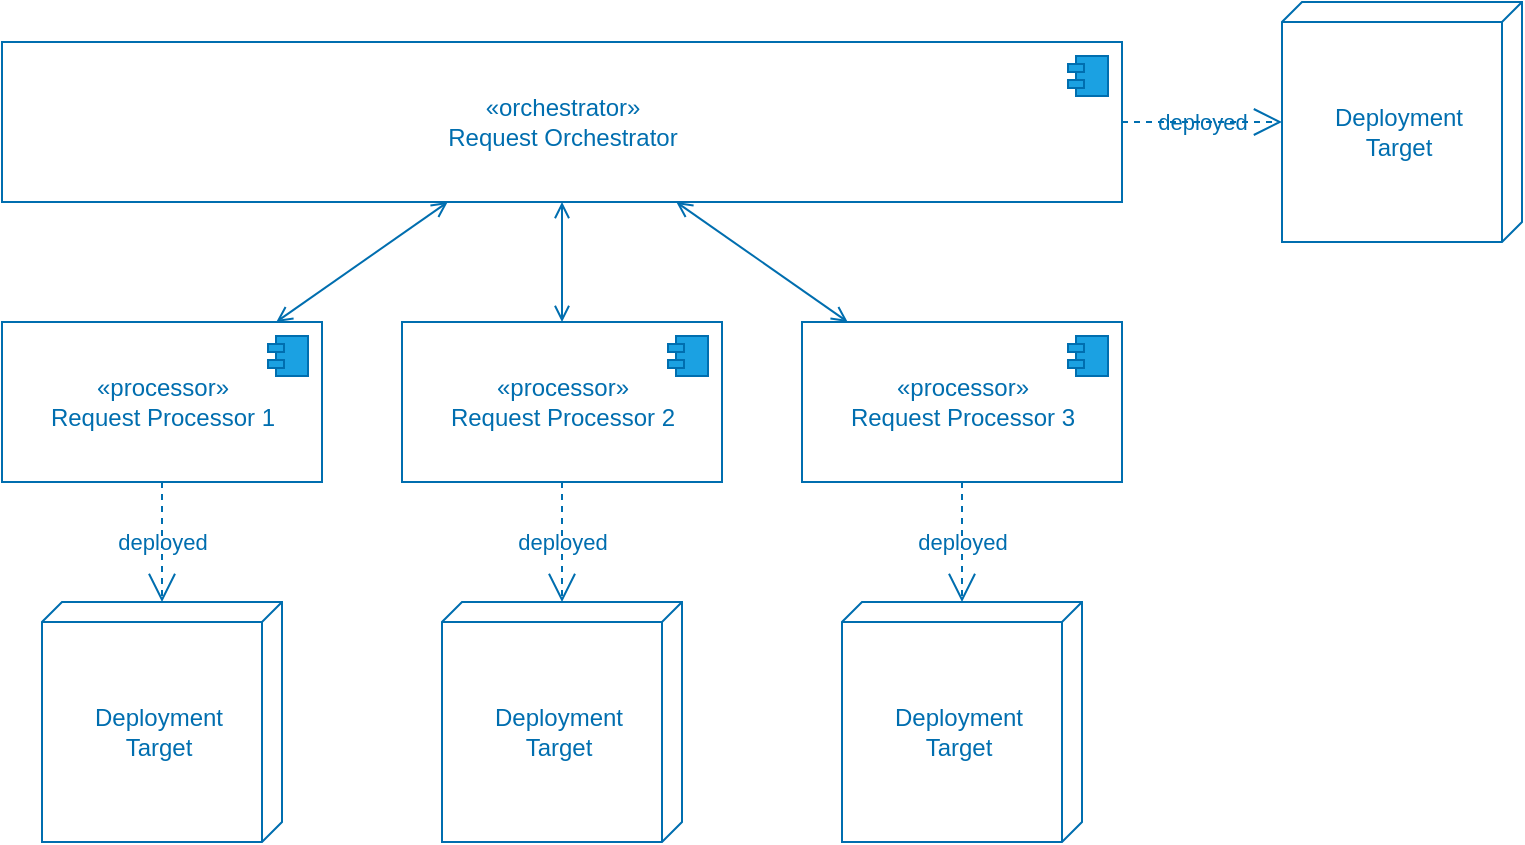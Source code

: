 <mxfile>
    <diagram id="1rftnht3yMh0IZzJSGRs" name="Page-1">
        <mxGraphModel dx="852" dy="548" grid="1" gridSize="10" guides="1" tooltips="1" connect="1" arrows="1" fold="1" page="1" pageScale="1" pageWidth="850" pageHeight="1100" math="0" shadow="0">
            <root>
                <mxCell id="0"/>
                <mxCell id="1" parent="0"/>
                <mxCell id="8" style="edgeStyle=none;html=1;endArrow=open;endFill=0;fillColor=#1ba1e2;strokeColor=#006EAF;fontColor=#006EAF;startArrow=open;startFill=0;" parent="1" source="2" target="9" edge="1">
                    <mxGeometry relative="1" as="geometry"/>
                </mxCell>
                <mxCell id="2" value="«orchestrator»&lt;br&gt;&lt;span&gt;Request Orchestrator&lt;/span&gt;" style="html=1;dropTarget=0;fillColor=none;fontColor=#006EAF;strokeColor=#006EAF;fontStyle=0" parent="1" vertex="1">
                    <mxGeometry x="40" y="80" width="560" height="80" as="geometry"/>
                </mxCell>
                <mxCell id="3" value="" style="shape=module;jettyWidth=8;jettyHeight=4;fillColor=#1ba1e2;fontColor=#006EAF;strokeColor=#006EAF;" parent="2" vertex="1">
                    <mxGeometry x="1" width="20" height="20" relative="1" as="geometry">
                        <mxPoint x="-27" y="7" as="offset"/>
                    </mxGeometry>
                </mxCell>
                <mxCell id="4" value="Deployment&lt;br&gt;Target" style="verticalAlign=middle;align=center;shape=cube;size=10;direction=south;fontStyle=0;html=1;boundedLbl=1;spacingLeft=5;fontColor=#006EAF;fillColor=none;strokeColor=#006EAF;" parent="1" vertex="1">
                    <mxGeometry x="680" y="60" width="120" height="120" as="geometry"/>
                </mxCell>
                <mxCell id="9" value="«processor»&lt;br&gt;&lt;span&gt;Request Processor 1&lt;/span&gt;" style="html=1;dropTarget=0;fillColor=none;fontColor=#006EAF;strokeColor=#006EAF;fontStyle=0" parent="1" vertex="1">
                    <mxGeometry x="40" y="220" width="160" height="80" as="geometry"/>
                </mxCell>
                <mxCell id="10" value="" style="shape=module;jettyWidth=8;jettyHeight=4;fillColor=#1ba1e2;fontColor=#006EAF;strokeColor=#006EAF;fontStyle=0" parent="9" vertex="1">
                    <mxGeometry x="1" width="20" height="20" relative="1" as="geometry">
                        <mxPoint x="-27" y="7" as="offset"/>
                    </mxGeometry>
                </mxCell>
                <mxCell id="26" value="deployed" style="endArrow=open;endSize=12;dashed=1;html=1;fillColor=#1ba1e2;strokeColor=#006EAF;fontColor=#006EAF;labelBackgroundColor=none;" parent="1" source="2" target="4" edge="1">
                    <mxGeometry width="160" relative="1" as="geometry">
                        <mxPoint x="260" y="190" as="sourcePoint"/>
                        <mxPoint x="420" y="190" as="targetPoint"/>
                    </mxGeometry>
                </mxCell>
                <mxCell id="28" value="deployed" style="endArrow=open;endSize=12;dashed=1;html=1;fillColor=#1ba1e2;strokeColor=#006EAF;fontColor=#006EAF;labelBackgroundColor=none;" parent="1" source="9" target="35" edge="1">
                    <mxGeometry width="160" relative="1" as="geometry">
                        <mxPoint x="210" y="280.526" as="sourcePoint"/>
                        <mxPoint x="450" y="372.105" as="targetPoint"/>
                    </mxGeometry>
                </mxCell>
                <mxCell id="31" value="«processor»&lt;br&gt;&lt;span&gt;Request Processor 2&lt;/span&gt;" style="html=1;dropTarget=0;fillColor=none;fontColor=#006EAF;strokeColor=#006EAF;fontStyle=0" vertex="1" parent="1">
                    <mxGeometry x="240" y="220" width="160" height="80" as="geometry"/>
                </mxCell>
                <mxCell id="32" value="" style="shape=module;jettyWidth=8;jettyHeight=4;fillColor=#1ba1e2;fontColor=#006EAF;strokeColor=#006EAF;fontStyle=0" vertex="1" parent="31">
                    <mxGeometry x="1" width="20" height="20" relative="1" as="geometry">
                        <mxPoint x="-27" y="7" as="offset"/>
                    </mxGeometry>
                </mxCell>
                <mxCell id="33" value="«processor»&lt;br&gt;&lt;span&gt;Request Processor 3&lt;/span&gt;" style="html=1;dropTarget=0;fillColor=none;fontColor=#006EAF;strokeColor=#006EAF;fontStyle=0" vertex="1" parent="1">
                    <mxGeometry x="440" y="220" width="160" height="80" as="geometry"/>
                </mxCell>
                <mxCell id="34" value="" style="shape=module;jettyWidth=8;jettyHeight=4;fillColor=#1ba1e2;fontColor=#006EAF;strokeColor=#006EAF;fontStyle=0" vertex="1" parent="33">
                    <mxGeometry x="1" width="20" height="20" relative="1" as="geometry">
                        <mxPoint x="-27" y="7" as="offset"/>
                    </mxGeometry>
                </mxCell>
                <mxCell id="35" value="Deployment&lt;br&gt;Target" style="verticalAlign=middle;align=center;shape=cube;size=10;direction=south;fontStyle=0;html=1;boundedLbl=1;spacingLeft=5;fontColor=#006EAF;fillColor=none;strokeColor=#006EAF;" vertex="1" parent="1">
                    <mxGeometry x="60" y="360" width="120" height="120" as="geometry"/>
                </mxCell>
                <mxCell id="36" value="Deployment&lt;br&gt;Target" style="verticalAlign=middle;align=center;shape=cube;size=10;direction=south;fontStyle=0;html=1;boundedLbl=1;spacingLeft=5;fontColor=#006EAF;fillColor=none;strokeColor=#006EAF;" vertex="1" parent="1">
                    <mxGeometry x="260" y="360" width="120" height="120" as="geometry"/>
                </mxCell>
                <mxCell id="37" value="deployed" style="endArrow=open;endSize=12;dashed=1;html=1;fillColor=#1ba1e2;strokeColor=#006EAF;fontColor=#006EAF;labelBackgroundColor=none;" edge="1" parent="1" source="31" target="36">
                    <mxGeometry width="160" relative="1" as="geometry">
                        <mxPoint x="130" y="330" as="sourcePoint"/>
                        <mxPoint x="130" y="370" as="targetPoint"/>
                    </mxGeometry>
                </mxCell>
                <mxCell id="38" value="Deployment&lt;br&gt;Target" style="verticalAlign=middle;align=center;shape=cube;size=10;direction=south;fontStyle=0;html=1;boundedLbl=1;spacingLeft=5;fontColor=#006EAF;fillColor=none;strokeColor=#006EAF;" vertex="1" parent="1">
                    <mxGeometry x="460" y="360" width="120" height="120" as="geometry"/>
                </mxCell>
                <mxCell id="39" value="deployed" style="endArrow=open;endSize=12;dashed=1;html=1;fillColor=#1ba1e2;strokeColor=#006EAF;fontColor=#006EAF;labelBackgroundColor=none;" edge="1" parent="1" source="33" target="38">
                    <mxGeometry width="160" relative="1" as="geometry">
                        <mxPoint x="330" y="330" as="sourcePoint"/>
                        <mxPoint x="330" y="370" as="targetPoint"/>
                    </mxGeometry>
                </mxCell>
                <mxCell id="40" style="edgeStyle=none;html=1;endArrow=open;endFill=0;fillColor=#1ba1e2;strokeColor=#006EAF;fontColor=#006EAF;startArrow=open;startFill=0;" edge="1" parent="1" source="2" target="31">
                    <mxGeometry relative="1" as="geometry">
                        <mxPoint x="190" y="170" as="sourcePoint"/>
                        <mxPoint x="150" y="250" as="targetPoint"/>
                    </mxGeometry>
                </mxCell>
                <mxCell id="41" style="edgeStyle=none;html=1;endArrow=open;endFill=0;fillColor=#1ba1e2;strokeColor=#006EAF;fontColor=#006EAF;startArrow=open;startFill=0;" edge="1" parent="1" source="2" target="33">
                    <mxGeometry relative="1" as="geometry">
                        <mxPoint x="330" y="170" as="sourcePoint"/>
                        <mxPoint x="330" y="250" as="targetPoint"/>
                    </mxGeometry>
                </mxCell>
            </root>
        </mxGraphModel>
    </diagram>
</mxfile>